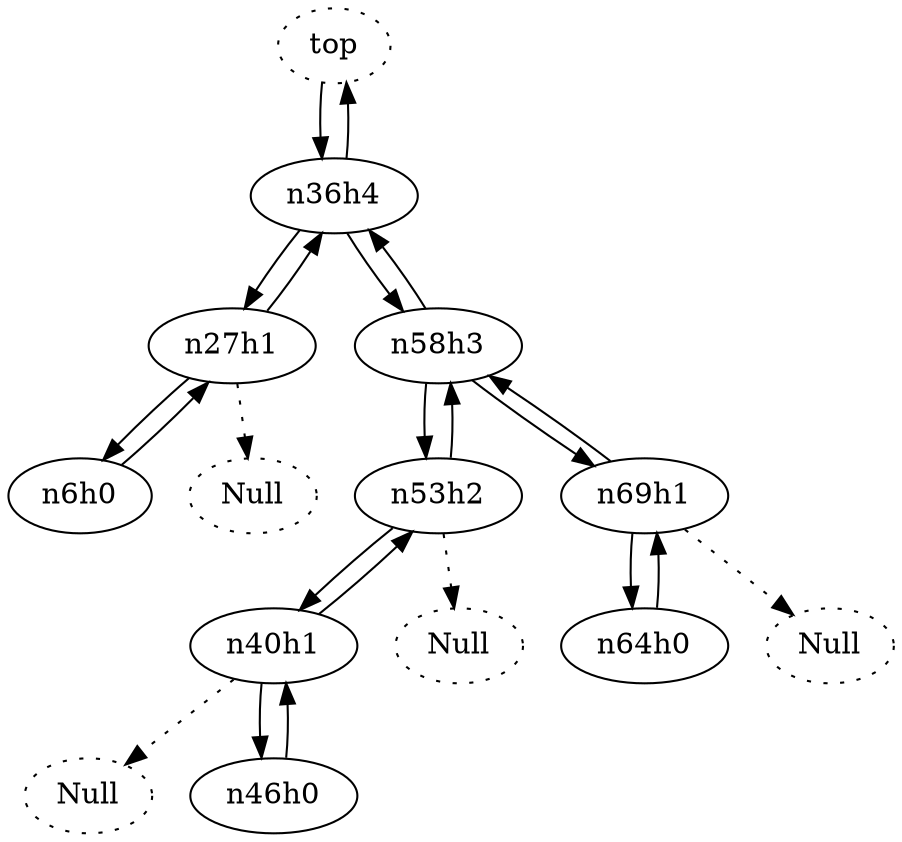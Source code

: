 
//
digraph {
 n2147483647h5
 [label="top"][style = dotted]
 n2147483647h5 -> n36h4
 n36h4 -> n2147483647h5
 n36h4 -> n27h1
 n27h1 -> n36h4
 n27h1 -> n6h0
 n6h0 -> n27h1
 rChild27 [label="Null"][style = dotted]
 n27h1 -> rChild27[style = dotted]
 n36h4 -> n58h3
 n58h3 -> n36h4
 n58h3 -> n53h2
 n53h2 -> n58h3
 n53h2 -> n40h1
 n40h1 -> n53h2
 lChild40 [label="Null"][style = dotted]
 n40h1 -> lChild40[style = dotted]
 n40h1 -> n46h0
 n46h0 -> n40h1
 rChild53 [label="Null"][style = dotted]
 n53h2 -> rChild53[style = dotted]
 n58h3 -> n69h1
 n69h1 -> n58h3
 n69h1 -> n64h0
 n64h0 -> n69h1
 rChild69 [label="Null"][style = dotted]
 n69h1 -> rChild69[style = dotted]
}

//remove69
digraph {
 n2147483647h5
 [label="top"][style = dotted]
 n2147483647h5 -> n36h4
 n36h4 -> n2147483647h5
 n36h4 -> n27h1
 n27h1 -> n36h4
 n27h1 -> n6h0
 n6h0 -> n27h1
 rChild27 [label="Null"][style = dotted]
 n27h1 -> rChild27[style = dotted]
 n36h4 -> n58h3
 n58h3 -> n36h4
 n58h3 -> n53h2
 n53h2 -> n58h3
 n53h2 -> n40h1
 n40h1 -> n53h2
 lChild40 [label="Null"][style = dotted]
 n40h1 -> lChild40[style = dotted]
 n40h1 -> n46h0
 n46h0 -> n40h1
 rChild53 [label="Null"][style = dotted]
 n53h2 -> rChild53[style = dotted]
 n58h3 -> n64h0
 n64h0 -> n58h3
}

//remove36
digraph {
 n2147483647h5
 [label="top"][style = dotted]
 n2147483647h5 -> n40h4
 n40h4 -> n2147483647h5
 n40h4 -> n27h1
 n27h1 -> n40h4
 n27h1 -> n6h0
 n6h0 -> n27h1
 rChild27 [label="Null"][style = dotted]
 n27h1 -> rChild27[style = dotted]
 n40h4 -> n58h3
 n58h3 -> n40h4
 n58h3 -> n53h2
 n53h2 -> n58h3
 n53h2 -> n46h0
 n46h0 -> n53h2
 rChild53 [label="Null"][style = dotted]
 n53h2 -> rChild53[style = dotted]
 n58h3 -> n64h0
 n64h0 -> n58h3
}
